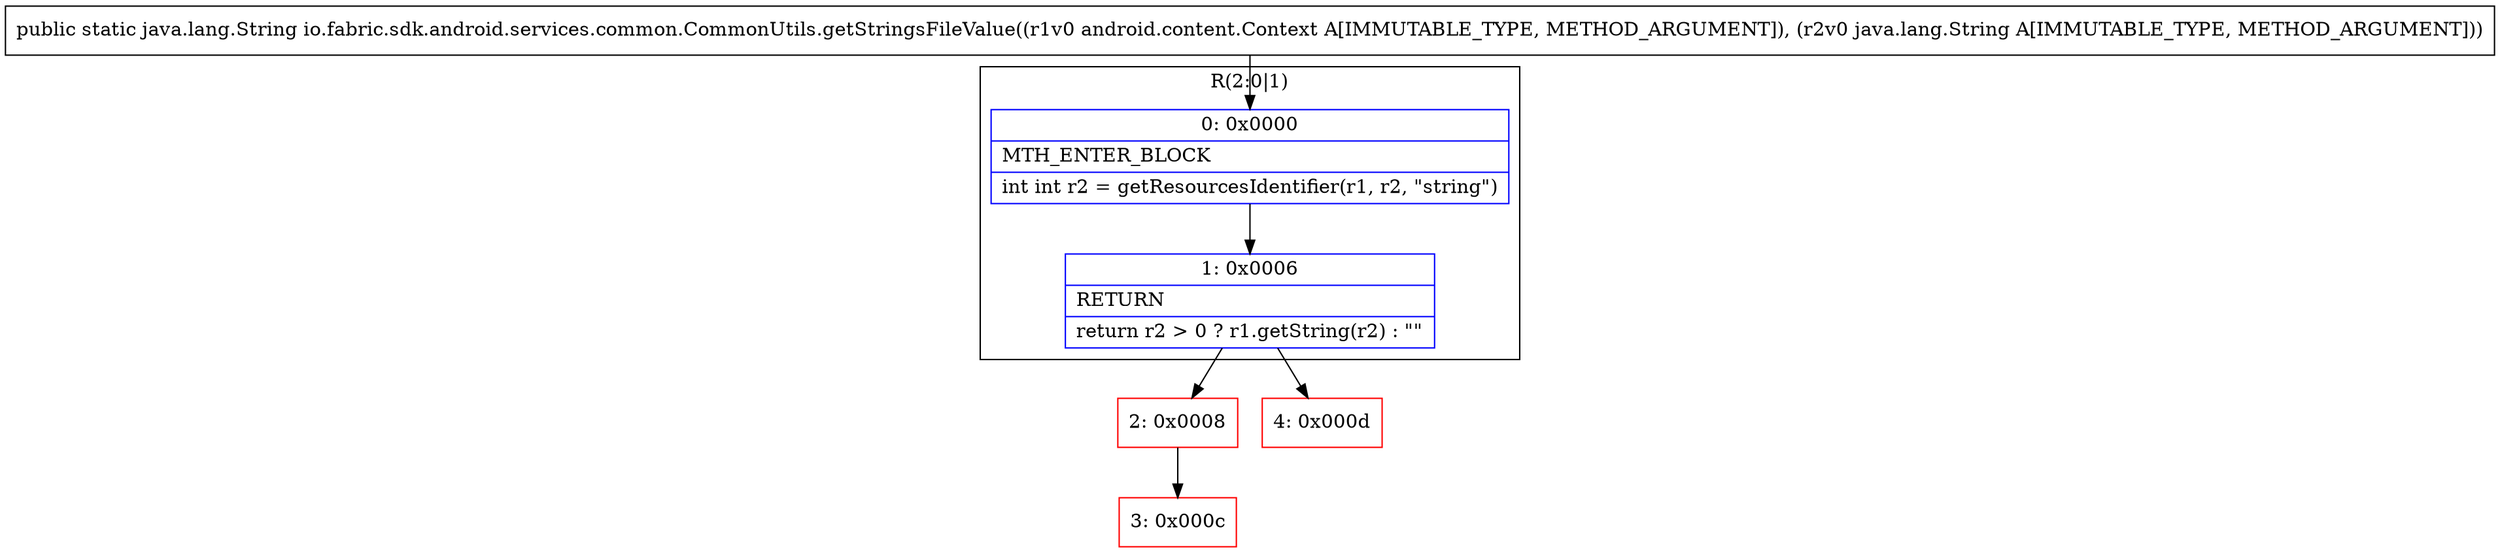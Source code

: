 digraph "CFG forio.fabric.sdk.android.services.common.CommonUtils.getStringsFileValue(Landroid\/content\/Context;Ljava\/lang\/String;)Ljava\/lang\/String;" {
subgraph cluster_Region_1196132274 {
label = "R(2:0|1)";
node [shape=record,color=blue];
Node_0 [shape=record,label="{0\:\ 0x0000|MTH_ENTER_BLOCK\l|int int r2 = getResourcesIdentifier(r1, r2, \"string\")\l}"];
Node_1 [shape=record,label="{1\:\ 0x0006|RETURN\l|return r2 \> 0 ? r1.getString(r2) : \"\"\l}"];
}
Node_2 [shape=record,color=red,label="{2\:\ 0x0008}"];
Node_3 [shape=record,color=red,label="{3\:\ 0x000c}"];
Node_4 [shape=record,color=red,label="{4\:\ 0x000d}"];
MethodNode[shape=record,label="{public static java.lang.String io.fabric.sdk.android.services.common.CommonUtils.getStringsFileValue((r1v0 android.content.Context A[IMMUTABLE_TYPE, METHOD_ARGUMENT]), (r2v0 java.lang.String A[IMMUTABLE_TYPE, METHOD_ARGUMENT])) }"];
MethodNode -> Node_0;
Node_0 -> Node_1;
Node_1 -> Node_2;
Node_1 -> Node_4;
Node_2 -> Node_3;
}

